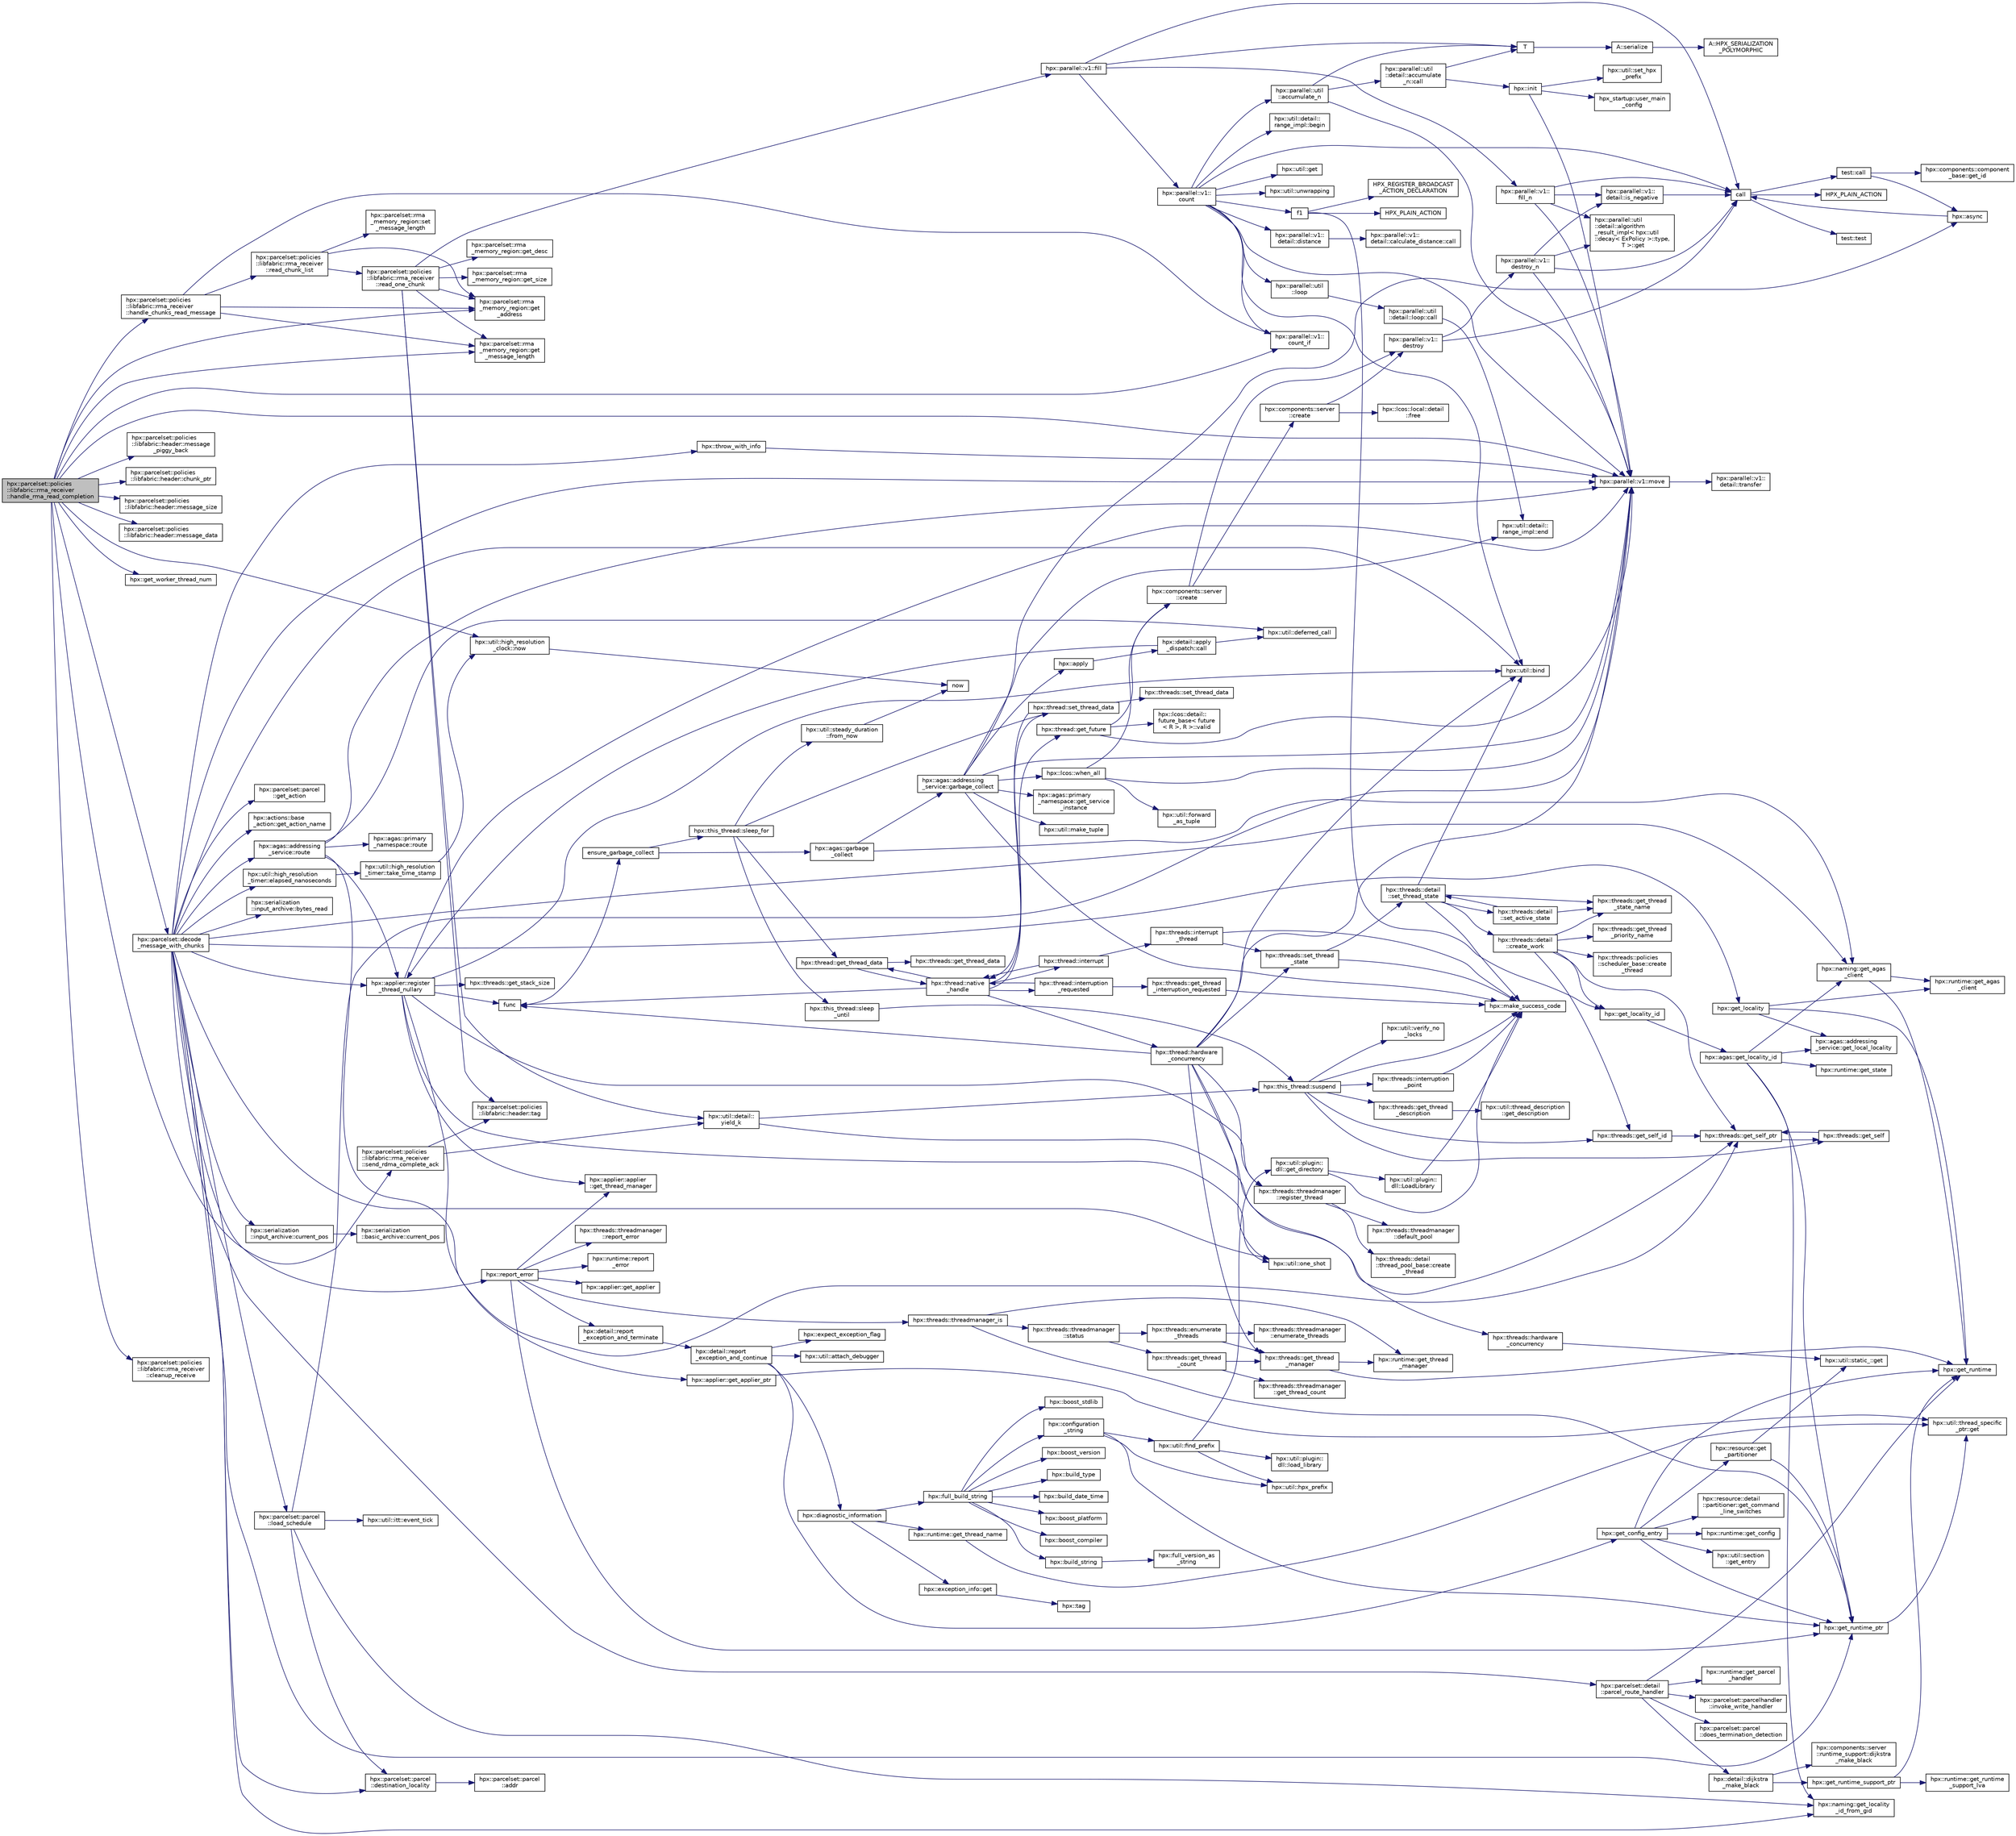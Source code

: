 digraph "hpx::parcelset::policies::libfabric::rma_receiver::handle_rma_read_completion"
{
  edge [fontname="Helvetica",fontsize="10",labelfontname="Helvetica",labelfontsize="10"];
  node [fontname="Helvetica",fontsize="10",shape=record];
  rankdir="LR";
  Node372 [label="hpx::parcelset::policies\l::libfabric::rma_receiver\l::handle_rma_read_completion",height=0.2,width=0.4,color="black", fillcolor="grey75", style="filled", fontcolor="black"];
  Node372 -> Node373 [color="midnightblue",fontsize="10",style="solid",fontname="Helvetica"];
  Node373 [label="hpx::parcelset::policies\l::libfabric::rma_receiver\l::handle_chunks_read_message",height=0.2,width=0.4,color="black", fillcolor="white", style="filled",URL="$d4/d56/structhpx_1_1parcelset_1_1policies_1_1libfabric_1_1rma__receiver.html#a79087e5bfb4d86268ade008c6ac13acf"];
  Node373 -> Node374 [color="midnightblue",fontsize="10",style="solid",fontname="Helvetica"];
  Node374 [label="hpx::parcelset::rma\l_memory_region::get\l_address",height=0.2,width=0.4,color="black", fillcolor="white", style="filled",URL="$d1/df4/structhpx_1_1parcelset_1_1rma__memory__region.html#aef4bd6acfe2d9a38b80d6820b1df28cf"];
  Node373 -> Node375 [color="midnightblue",fontsize="10",style="solid",fontname="Helvetica"];
  Node375 [label="hpx::parcelset::rma\l_memory_region::get\l_message_length",height=0.2,width=0.4,color="black", fillcolor="white", style="filled",URL="$d1/df4/structhpx_1_1parcelset_1_1rma__memory__region.html#a13f8517bb6783d6107751da9eb7e3176"];
  Node373 -> Node376 [color="midnightblue",fontsize="10",style="solid",fontname="Helvetica"];
  Node376 [label="hpx::parallel::v1::\lcount_if",height=0.2,width=0.4,color="black", fillcolor="white", style="filled",URL="$db/db9/namespacehpx_1_1parallel_1_1v1.html#ad836ff017ec208c2d6388a9b47b05ce0"];
  Node373 -> Node377 [color="midnightblue",fontsize="10",style="solid",fontname="Helvetica"];
  Node377 [label="hpx::parcelset::policies\l::libfabric::rma_receiver\l::read_chunk_list",height=0.2,width=0.4,color="black", fillcolor="white", style="filled",URL="$d4/d56/structhpx_1_1parcelset_1_1policies_1_1libfabric_1_1rma__receiver.html#a66bb8911dc443dfa1d2e89b831f2be08"];
  Node377 -> Node374 [color="midnightblue",fontsize="10",style="solid",fontname="Helvetica"];
  Node377 -> Node378 [color="midnightblue",fontsize="10",style="solid",fontname="Helvetica"];
  Node378 [label="hpx::parcelset::rma\l_memory_region::set\l_message_length",height=0.2,width=0.4,color="black", fillcolor="white", style="filled",URL="$d1/df4/structhpx_1_1parcelset_1_1rma__memory__region.html#ab533b0755130c66bca6f694a872c01d3"];
  Node377 -> Node379 [color="midnightblue",fontsize="10",style="solid",fontname="Helvetica"];
  Node379 [label="hpx::parcelset::policies\l::libfabric::rma_receiver\l::read_one_chunk",height=0.2,width=0.4,color="black", fillcolor="white", style="filled",URL="$d4/d56/structhpx_1_1parcelset_1_1policies_1_1libfabric_1_1rma__receiver.html#a32a8e087157faacd13fcb6a33bb9100d"];
  Node379 -> Node380 [color="midnightblue",fontsize="10",style="solid",fontname="Helvetica"];
  Node380 [label="hpx::parcelset::policies\l::libfabric::header::tag",height=0.2,width=0.4,color="black", fillcolor="white", style="filled",URL="$da/dfe/structhpx_1_1parcelset_1_1policies_1_1libfabric_1_1header.html#ab828f77e39ac4f4d6e5928b6f604793e"];
  Node379 -> Node374 [color="midnightblue",fontsize="10",style="solid",fontname="Helvetica"];
  Node379 -> Node381 [color="midnightblue",fontsize="10",style="solid",fontname="Helvetica"];
  Node381 [label="hpx::parcelset::rma\l_memory_region::get_desc",height=0.2,width=0.4,color="black", fillcolor="white", style="filled",URL="$d1/df4/structhpx_1_1parcelset_1_1rma__memory__region.html#a0c702186e3548a8b4a2887fa0a609481"];
  Node379 -> Node375 [color="midnightblue",fontsize="10",style="solid",fontname="Helvetica"];
  Node379 -> Node382 [color="midnightblue",fontsize="10",style="solid",fontname="Helvetica"];
  Node382 [label="hpx::parallel::v1::fill",height=0.2,width=0.4,color="black", fillcolor="white", style="filled",URL="$db/db9/namespacehpx_1_1parallel_1_1v1.html#a2e0f7399daabb5d675c4229ca3d71809"];
  Node382 -> Node383 [color="midnightblue",fontsize="10",style="solid",fontname="Helvetica"];
  Node383 [label="hpx::parallel::v1::\lfill_n",height=0.2,width=0.4,color="black", fillcolor="white", style="filled",URL="$db/db9/namespacehpx_1_1parallel_1_1v1.html#ac0cd28f401b453cbe1425b3f5ebc1b4b"];
  Node383 -> Node384 [color="midnightblue",fontsize="10",style="solid",fontname="Helvetica"];
  Node384 [label="hpx::parallel::v1::\ldetail::is_negative",height=0.2,width=0.4,color="black", fillcolor="white", style="filled",URL="$d2/ddd/namespacehpx_1_1parallel_1_1v1_1_1detail.html#adf2e40fc4b20ad0fd442ee3118a4d527"];
  Node384 -> Node385 [color="midnightblue",fontsize="10",style="solid",fontname="Helvetica"];
  Node385 [label="call",height=0.2,width=0.4,color="black", fillcolor="white", style="filled",URL="$d2/d67/promise__1620_8cpp.html#a58357f0b82bc761e1d0b9091ed563a70"];
  Node385 -> Node386 [color="midnightblue",fontsize="10",style="solid",fontname="Helvetica"];
  Node386 [label="test::test",height=0.2,width=0.4,color="black", fillcolor="white", style="filled",URL="$d8/d89/structtest.html#ab42d5ece712d716b04cb3f686f297a26"];
  Node385 -> Node387 [color="midnightblue",fontsize="10",style="solid",fontname="Helvetica"];
  Node387 [label="HPX_PLAIN_ACTION",height=0.2,width=0.4,color="black", fillcolor="white", style="filled",URL="$d2/d67/promise__1620_8cpp.html#ab96aab827a4b1fcaf66cfe0ba83fef23"];
  Node385 -> Node388 [color="midnightblue",fontsize="10",style="solid",fontname="Helvetica"];
  Node388 [label="test::call",height=0.2,width=0.4,color="black", fillcolor="white", style="filled",URL="$d8/d89/structtest.html#aeb29e7ed6518b9426ccf1344c52620ae"];
  Node388 -> Node389 [color="midnightblue",fontsize="10",style="solid",fontname="Helvetica"];
  Node389 [label="hpx::async",height=0.2,width=0.4,color="black", fillcolor="white", style="filled",URL="$d8/d83/namespacehpx.html#acb7d8e37b73b823956ce144f9a57eaa4"];
  Node389 -> Node385 [color="midnightblue",fontsize="10",style="solid",fontname="Helvetica"];
  Node388 -> Node390 [color="midnightblue",fontsize="10",style="solid",fontname="Helvetica"];
  Node390 [label="hpx::components::component\l_base::get_id",height=0.2,width=0.4,color="black", fillcolor="white", style="filled",URL="$d2/de6/classhpx_1_1components_1_1component__base.html#a4c8fd93514039bdf01c48d66d82b19cd"];
  Node383 -> Node391 [color="midnightblue",fontsize="10",style="solid",fontname="Helvetica"];
  Node391 [label="hpx::parallel::util\l::detail::algorithm\l_result_impl\< hpx::util\l::decay\< ExPolicy \>::type,\l T \>::get",height=0.2,width=0.4,color="black", fillcolor="white", style="filled",URL="$d2/d42/structhpx_1_1parallel_1_1util_1_1detail_1_1algorithm__result__impl.html#ab5b051e8ec74eff5e0e62fd63f5d377e"];
  Node383 -> Node392 [color="midnightblue",fontsize="10",style="solid",fontname="Helvetica"];
  Node392 [label="hpx::parallel::v1::move",height=0.2,width=0.4,color="black", fillcolor="white", style="filled",URL="$db/db9/namespacehpx_1_1parallel_1_1v1.html#aa7c4ede081ce786c9d1eb1adff495cfc"];
  Node392 -> Node393 [color="midnightblue",fontsize="10",style="solid",fontname="Helvetica"];
  Node393 [label="hpx::parallel::v1::\ldetail::transfer",height=0.2,width=0.4,color="black", fillcolor="white", style="filled",URL="$d2/ddd/namespacehpx_1_1parallel_1_1v1_1_1detail.html#ab1b56a05e1885ca7cc7ffa1804dd2f3c"];
  Node383 -> Node385 [color="midnightblue",fontsize="10",style="solid",fontname="Helvetica"];
  Node382 -> Node394 [color="midnightblue",fontsize="10",style="solid",fontname="Helvetica"];
  Node394 [label="hpx::parallel::v1::\lcount",height=0.2,width=0.4,color="black", fillcolor="white", style="filled",URL="$db/db9/namespacehpx_1_1parallel_1_1v1.html#a19d058114a2bd44801aab4176b188e23"];
  Node394 -> Node376 [color="midnightblue",fontsize="10",style="solid",fontname="Helvetica"];
  Node394 -> Node395 [color="midnightblue",fontsize="10",style="solid",fontname="Helvetica"];
  Node395 [label="f1",height=0.2,width=0.4,color="black", fillcolor="white", style="filled",URL="$d8/d8b/broadcast_8cpp.html#a1751fbd41f2529b84514a9dbd767959a"];
  Node395 -> Node396 [color="midnightblue",fontsize="10",style="solid",fontname="Helvetica"];
  Node396 [label="hpx::get_locality_id",height=0.2,width=0.4,color="black", fillcolor="white", style="filled",URL="$d8/d83/namespacehpx.html#a158d7c54a657bb364c1704033010697b",tooltip="Return the number of the locality this function is being called from. "];
  Node396 -> Node397 [color="midnightblue",fontsize="10",style="solid",fontname="Helvetica"];
  Node397 [label="hpx::agas::get_locality_id",height=0.2,width=0.4,color="black", fillcolor="white", style="filled",URL="$dc/d54/namespacehpx_1_1agas.html#a491cc2ddecdf0f1a9129900caa6a4d3e"];
  Node397 -> Node398 [color="midnightblue",fontsize="10",style="solid",fontname="Helvetica"];
  Node398 [label="hpx::get_runtime_ptr",height=0.2,width=0.4,color="black", fillcolor="white", style="filled",URL="$d8/d83/namespacehpx.html#af29daf2bb3e01b4d6495a1742b6cce64"];
  Node398 -> Node399 [color="midnightblue",fontsize="10",style="solid",fontname="Helvetica"];
  Node399 [label="hpx::util::thread_specific\l_ptr::get",height=0.2,width=0.4,color="black", fillcolor="white", style="filled",URL="$d4/d4c/structhpx_1_1util_1_1thread__specific__ptr.html#a3b27d8520710478aa41d1f74206bdba9"];
  Node397 -> Node400 [color="midnightblue",fontsize="10",style="solid",fontname="Helvetica"];
  Node400 [label="hpx::runtime::get_state",height=0.2,width=0.4,color="black", fillcolor="white", style="filled",URL="$d0/d7b/classhpx_1_1runtime.html#ab405f80e060dac95d624520f38b0524c"];
  Node397 -> Node401 [color="midnightblue",fontsize="10",style="solid",fontname="Helvetica"];
  Node401 [label="hpx::naming::get_agas\l_client",height=0.2,width=0.4,color="black", fillcolor="white", style="filled",URL="$d4/dc9/namespacehpx_1_1naming.html#a0408fffd5d34b620712a801b0ae3b032"];
  Node401 -> Node402 [color="midnightblue",fontsize="10",style="solid",fontname="Helvetica"];
  Node402 [label="hpx::get_runtime",height=0.2,width=0.4,color="black", fillcolor="white", style="filled",URL="$d8/d83/namespacehpx.html#aef902cc6c7dd3b9fbadf34d1e850a070"];
  Node401 -> Node403 [color="midnightblue",fontsize="10",style="solid",fontname="Helvetica"];
  Node403 [label="hpx::runtime::get_agas\l_client",height=0.2,width=0.4,color="black", fillcolor="white", style="filled",URL="$d0/d7b/classhpx_1_1runtime.html#aeb5dddd30d6b9861669af8ad44d1a96a"];
  Node397 -> Node404 [color="midnightblue",fontsize="10",style="solid",fontname="Helvetica"];
  Node404 [label="hpx::agas::addressing\l_service::get_local_locality",height=0.2,width=0.4,color="black", fillcolor="white", style="filled",URL="$db/d58/structhpx_1_1agas_1_1addressing__service.html#ab52c19a37c2a7a006c6c15f90ad0539c"];
  Node397 -> Node405 [color="midnightblue",fontsize="10",style="solid",fontname="Helvetica"];
  Node405 [label="hpx::naming::get_locality\l_id_from_gid",height=0.2,width=0.4,color="black", fillcolor="white", style="filled",URL="$d4/dc9/namespacehpx_1_1naming.html#a7fd43037784560bd04fda9b49e33529f"];
  Node395 -> Node406 [color="midnightblue",fontsize="10",style="solid",fontname="Helvetica"];
  Node406 [label="HPX_PLAIN_ACTION",height=0.2,width=0.4,color="black", fillcolor="white", style="filled",URL="$d8/d8b/broadcast_8cpp.html#a19685a0394ce6a99351f7a679f6eeefc"];
  Node395 -> Node407 [color="midnightblue",fontsize="10",style="solid",fontname="Helvetica"];
  Node407 [label="HPX_REGISTER_BROADCAST\l_ACTION_DECLARATION",height=0.2,width=0.4,color="black", fillcolor="white", style="filled",URL="$d7/d38/addressing__service_8cpp.html#a573d764d9cb34eec46a4bdffcf07875f"];
  Node394 -> Node408 [color="midnightblue",fontsize="10",style="solid",fontname="Helvetica"];
  Node408 [label="hpx::parallel::util\l::loop",height=0.2,width=0.4,color="black", fillcolor="white", style="filled",URL="$df/dc6/namespacehpx_1_1parallel_1_1util.html#a3f434e00f42929aac85debb8c5782213"];
  Node408 -> Node409 [color="midnightblue",fontsize="10",style="solid",fontname="Helvetica"];
  Node409 [label="hpx::parallel::util\l::detail::loop::call",height=0.2,width=0.4,color="black", fillcolor="white", style="filled",URL="$da/d06/structhpx_1_1parallel_1_1util_1_1detail_1_1loop.html#a5c5e8dbda782f09cdb7bc2509e3bf09e"];
  Node409 -> Node410 [color="midnightblue",fontsize="10",style="solid",fontname="Helvetica"];
  Node410 [label="hpx::util::detail::\lrange_impl::end",height=0.2,width=0.4,color="black", fillcolor="white", style="filled",URL="$d4/d4a/namespacehpx_1_1util_1_1detail_1_1range__impl.html#afb2ea48b0902f52ee4d8b764807b4316"];
  Node394 -> Node411 [color="midnightblue",fontsize="10",style="solid",fontname="Helvetica"];
  Node411 [label="hpx::util::bind",height=0.2,width=0.4,color="black", fillcolor="white", style="filled",URL="$df/dad/namespacehpx_1_1util.html#ad844caedf82a0173d6909d910c3e48c6"];
  Node394 -> Node392 [color="midnightblue",fontsize="10",style="solid",fontname="Helvetica"];
  Node394 -> Node412 [color="midnightblue",fontsize="10",style="solid",fontname="Helvetica"];
  Node412 [label="hpx::util::get",height=0.2,width=0.4,color="black", fillcolor="white", style="filled",URL="$df/dad/namespacehpx_1_1util.html#a5cbd3c41f03f4d4acaedaa4777e3cc02"];
  Node394 -> Node385 [color="midnightblue",fontsize="10",style="solid",fontname="Helvetica"];
  Node394 -> Node413 [color="midnightblue",fontsize="10",style="solid",fontname="Helvetica"];
  Node413 [label="hpx::parallel::v1::\ldetail::distance",height=0.2,width=0.4,color="black", fillcolor="white", style="filled",URL="$d2/ddd/namespacehpx_1_1parallel_1_1v1_1_1detail.html#a6bea3c6a5f470cad11f27ee6bab4a33f"];
  Node413 -> Node414 [color="midnightblue",fontsize="10",style="solid",fontname="Helvetica"];
  Node414 [label="hpx::parallel::v1::\ldetail::calculate_distance::call",height=0.2,width=0.4,color="black", fillcolor="white", style="filled",URL="$db/dfa/structhpx_1_1parallel_1_1v1_1_1detail_1_1calculate__distance.html#a950a6627830a7d019ac0e734b0a447bf"];
  Node394 -> Node415 [color="midnightblue",fontsize="10",style="solid",fontname="Helvetica"];
  Node415 [label="hpx::util::unwrapping",height=0.2,width=0.4,color="black", fillcolor="white", style="filled",URL="$df/dad/namespacehpx_1_1util.html#a7529d9ac687684c33403cdd1f9cef8e4"];
  Node394 -> Node416 [color="midnightblue",fontsize="10",style="solid",fontname="Helvetica"];
  Node416 [label="hpx::parallel::util\l::accumulate_n",height=0.2,width=0.4,color="black", fillcolor="white", style="filled",URL="$df/dc6/namespacehpx_1_1parallel_1_1util.html#af19f9a2722f97c2247ea5d0dbb5e2d25"];
  Node416 -> Node417 [color="midnightblue",fontsize="10",style="solid",fontname="Helvetica"];
  Node417 [label="hpx::parallel::util\l::detail::accumulate\l_n::call",height=0.2,width=0.4,color="black", fillcolor="white", style="filled",URL="$d8/d3b/structhpx_1_1parallel_1_1util_1_1detail_1_1accumulate__n.html#a765aceb8ab313fc92f7c4aaf70ccca8f"];
  Node417 -> Node418 [color="midnightblue",fontsize="10",style="solid",fontname="Helvetica"];
  Node418 [label="hpx::init",height=0.2,width=0.4,color="black", fillcolor="white", style="filled",URL="$d8/d83/namespacehpx.html#a3c694ea960b47c56b33351ba16e3d76b",tooltip="Main entry point for launching the HPX runtime system. "];
  Node418 -> Node419 [color="midnightblue",fontsize="10",style="solid",fontname="Helvetica"];
  Node419 [label="hpx::util::set_hpx\l_prefix",height=0.2,width=0.4,color="black", fillcolor="white", style="filled",URL="$df/dad/namespacehpx_1_1util.html#ae40a23c1ba0a48d9304dcf717a95793e"];
  Node418 -> Node420 [color="midnightblue",fontsize="10",style="solid",fontname="Helvetica"];
  Node420 [label="hpx_startup::user_main\l_config",height=0.2,width=0.4,color="black", fillcolor="white", style="filled",URL="$d3/dd2/namespacehpx__startup.html#aaac571d88bd3912a4225a23eb3261637"];
  Node418 -> Node392 [color="midnightblue",fontsize="10",style="solid",fontname="Helvetica"];
  Node417 -> Node421 [color="midnightblue",fontsize="10",style="solid",fontname="Helvetica"];
  Node421 [label="T",height=0.2,width=0.4,color="black", fillcolor="white", style="filled",URL="$db/d33/polymorphic__semiintrusive__template_8cpp.html#ad187658f9cb91c1312b39ae7e896f1ea"];
  Node421 -> Node422 [color="midnightblue",fontsize="10",style="solid",fontname="Helvetica"];
  Node422 [label="A::serialize",height=0.2,width=0.4,color="black", fillcolor="white", style="filled",URL="$d7/da0/struct_a.html#a5f5c287cf471e274ed9dda0da1592212"];
  Node422 -> Node423 [color="midnightblue",fontsize="10",style="solid",fontname="Helvetica"];
  Node423 [label="A::HPX_SERIALIZATION\l_POLYMORPHIC",height=0.2,width=0.4,color="black", fillcolor="white", style="filled",URL="$d7/da0/struct_a.html#ada978cc156cebbafddb1f3aa4c01918c"];
  Node416 -> Node392 [color="midnightblue",fontsize="10",style="solid",fontname="Helvetica"];
  Node416 -> Node421 [color="midnightblue",fontsize="10",style="solid",fontname="Helvetica"];
  Node394 -> Node424 [color="midnightblue",fontsize="10",style="solid",fontname="Helvetica"];
  Node424 [label="hpx::util::detail::\lrange_impl::begin",height=0.2,width=0.4,color="black", fillcolor="white", style="filled",URL="$d4/d4a/namespacehpx_1_1util_1_1detail_1_1range__impl.html#a31e165df2b865cdd961f35ce938db41a"];
  Node382 -> Node421 [color="midnightblue",fontsize="10",style="solid",fontname="Helvetica"];
  Node382 -> Node385 [color="midnightblue",fontsize="10",style="solid",fontname="Helvetica"];
  Node379 -> Node425 [color="midnightblue",fontsize="10",style="solid",fontname="Helvetica"];
  Node425 [label="hpx::parcelset::rma\l_memory_region::get_size",height=0.2,width=0.4,color="black", fillcolor="white", style="filled",URL="$d1/df4/structhpx_1_1parcelset_1_1rma__memory__region.html#adc65ada52b06e8ca16f28d192c6cbcb5"];
  Node379 -> Node426 [color="midnightblue",fontsize="10",style="solid",fontname="Helvetica"];
  Node426 [label="hpx::util::detail::\lyield_k",height=0.2,width=0.4,color="black", fillcolor="white", style="filled",URL="$d2/d8e/namespacehpx_1_1util_1_1detail.html#a6320105908993a100a64b66dd76698c1"];
  Node426 -> Node427 [color="midnightblue",fontsize="10",style="solid",fontname="Helvetica"];
  Node427 [label="hpx::threads::get_self_ptr",height=0.2,width=0.4,color="black", fillcolor="white", style="filled",URL="$d7/d28/namespacehpx_1_1threads.html#a22877ae347ad884cde3a51397dad6c53"];
  Node427 -> Node428 [color="midnightblue",fontsize="10",style="solid",fontname="Helvetica"];
  Node428 [label="hpx::threads::get_self",height=0.2,width=0.4,color="black", fillcolor="white", style="filled",URL="$d7/d28/namespacehpx_1_1threads.html#a07daf4d6d29233f20d66d41ab7b5b8e8"];
  Node428 -> Node427 [color="midnightblue",fontsize="10",style="solid",fontname="Helvetica"];
  Node426 -> Node429 [color="midnightblue",fontsize="10",style="solid",fontname="Helvetica"];
  Node429 [label="hpx::this_thread::suspend",height=0.2,width=0.4,color="black", fillcolor="white", style="filled",URL="$d9/d52/namespacehpx_1_1this__thread.html#aca220026fb3014c0881d129fe31c0073"];
  Node429 -> Node428 [color="midnightblue",fontsize="10",style="solid",fontname="Helvetica"];
  Node429 -> Node430 [color="midnightblue",fontsize="10",style="solid",fontname="Helvetica"];
  Node430 [label="hpx::threads::get_self_id",height=0.2,width=0.4,color="black", fillcolor="white", style="filled",URL="$d7/d28/namespacehpx_1_1threads.html#afafe0f900b9fac3d4ed3c747625c1cfe"];
  Node430 -> Node427 [color="midnightblue",fontsize="10",style="solid",fontname="Helvetica"];
  Node429 -> Node431 [color="midnightblue",fontsize="10",style="solid",fontname="Helvetica"];
  Node431 [label="hpx::threads::interruption\l_point",height=0.2,width=0.4,color="black", fillcolor="white", style="filled",URL="$d7/d28/namespacehpx_1_1threads.html#ada6ec56a12b050707311d8c628089059"];
  Node431 -> Node432 [color="midnightblue",fontsize="10",style="solid",fontname="Helvetica"];
  Node432 [label="hpx::make_success_code",height=0.2,width=0.4,color="black", fillcolor="white", style="filled",URL="$d8/d83/namespacehpx.html#a0e8512a8f49e2a6c8185061181419d8f",tooltip="Returns error_code(hpx::success, \"success\", mode). "];
  Node429 -> Node433 [color="midnightblue",fontsize="10",style="solid",fontname="Helvetica"];
  Node433 [label="hpx::util::verify_no\l_locks",height=0.2,width=0.4,color="black", fillcolor="white", style="filled",URL="$df/dad/namespacehpx_1_1util.html#ae0e1837ee6f09b79b26c2e788d2e9fc9"];
  Node429 -> Node434 [color="midnightblue",fontsize="10",style="solid",fontname="Helvetica"];
  Node434 [label="hpx::threads::get_thread\l_description",height=0.2,width=0.4,color="black", fillcolor="white", style="filled",URL="$d7/d28/namespacehpx_1_1threads.html#a42fc18a7a680f4e8bc633a4b4c956701"];
  Node434 -> Node435 [color="midnightblue",fontsize="10",style="solid",fontname="Helvetica"];
  Node435 [label="hpx::util::thread_description\l::get_description",height=0.2,width=0.4,color="black", fillcolor="white", style="filled",URL="$df/d9e/structhpx_1_1util_1_1thread__description.html#a8c834e14eca6eb228188022577f9f952"];
  Node429 -> Node432 [color="midnightblue",fontsize="10",style="solid",fontname="Helvetica"];
  Node372 -> Node436 [color="midnightblue",fontsize="10",style="solid",fontname="Helvetica"];
  Node436 [label="hpx::parcelset::policies\l::libfabric::header::message\l_piggy_back",height=0.2,width=0.4,color="black", fillcolor="white", style="filled",URL="$da/dfe/structhpx_1_1parcelset_1_1policies_1_1libfabric_1_1header.html#a7d7baee9f258d7a6e6a8b5cc0c03c169"];
  Node372 -> Node437 [color="midnightblue",fontsize="10",style="solid",fontname="Helvetica"];
  Node437 [label="hpx::parcelset::policies\l::libfabric::header::chunk_ptr",height=0.2,width=0.4,color="black", fillcolor="white", style="filled",URL="$da/dfe/structhpx_1_1parcelset_1_1policies_1_1libfabric_1_1header.html#acbb7e198ec969e2390bcf2e9c33ce68a"];
  Node372 -> Node438 [color="midnightblue",fontsize="10",style="solid",fontname="Helvetica"];
  Node438 [label="hpx::parcelset::policies\l::libfabric::header::message_size",height=0.2,width=0.4,color="black", fillcolor="white", style="filled",URL="$da/dfe/structhpx_1_1parcelset_1_1policies_1_1libfabric_1_1header.html#ac93eed5aa259fbcd24aeb9875421e72b"];
  Node372 -> Node374 [color="midnightblue",fontsize="10",style="solid",fontname="Helvetica"];
  Node372 -> Node375 [color="midnightblue",fontsize="10",style="solid",fontname="Helvetica"];
  Node372 -> Node439 [color="midnightblue",fontsize="10",style="solid",fontname="Helvetica"];
  Node439 [label="hpx::parcelset::policies\l::libfabric::header::message_data",height=0.2,width=0.4,color="black", fillcolor="white", style="filled",URL="$da/dfe/structhpx_1_1parcelset_1_1policies_1_1libfabric_1_1header.html#a87c961a03c9b1ec3fe689e57dcbc147e"];
  Node372 -> Node392 [color="midnightblue",fontsize="10",style="solid",fontname="Helvetica"];
  Node372 -> Node376 [color="midnightblue",fontsize="10",style="solid",fontname="Helvetica"];
  Node372 -> Node440 [color="midnightblue",fontsize="10",style="solid",fontname="Helvetica"];
  Node440 [label="hpx::util::high_resolution\l_clock::now",height=0.2,width=0.4,color="black", fillcolor="white", style="filled",URL="$dd/d16/structhpx_1_1util_1_1high__resolution__clock.html#aaf1ff59c3ef8d3b70696fadb0a55842c"];
  Node440 -> Node441 [color="midnightblue",fontsize="10",style="solid",fontname="Helvetica"];
  Node441 [label="now",height=0.2,width=0.4,color="black", fillcolor="white", style="filled",URL="$de/db3/1d__stencil__1__omp_8cpp.html#a89e9667753dccfac455bd37a7a3a7b16"];
  Node372 -> Node442 [color="midnightblue",fontsize="10",style="solid",fontname="Helvetica"];
  Node442 [label="hpx::get_worker_thread_num",height=0.2,width=0.4,color="black", fillcolor="white", style="filled",URL="$d8/d83/namespacehpx.html#ad438935ca2f8603f9cab036b68b34f36",tooltip="Return the number of the current OS-thread running in the runtime instance the current HPX-thread is ..."];
  Node372 -> Node443 [color="midnightblue",fontsize="10",style="solid",fontname="Helvetica"];
  Node443 [label="hpx::parcelset::decode\l_message_with_chunks",height=0.2,width=0.4,color="black", fillcolor="white", style="filled",URL="$d4/d41/namespacehpx_1_1parcelset.html#abb7d99e0c8aaa983f0851d9c5d4e78bf"];
  Node443 -> Node444 [color="midnightblue",fontsize="10",style="solid",fontname="Helvetica"];
  Node444 [label="hpx::serialization\l::input_archive::current_pos",height=0.2,width=0.4,color="black", fillcolor="white", style="filled",URL="$dc/d5c/structhpx_1_1serialization_1_1input__archive.html#a359074c330fd4d1a2e59880522c79ed5"];
  Node444 -> Node445 [color="midnightblue",fontsize="10",style="solid",fontname="Helvetica"];
  Node445 [label="hpx::serialization\l::basic_archive::current_pos",height=0.2,width=0.4,color="black", fillcolor="white", style="filled",URL="$dc/d15/structhpx_1_1serialization_1_1basic__archive.html#a772b16c2864be63d640392a5a3def156"];
  Node443 -> Node446 [color="midnightblue",fontsize="10",style="solid",fontname="Helvetica"];
  Node446 [label="hpx::util::high_resolution\l_timer::elapsed_nanoseconds",height=0.2,width=0.4,color="black", fillcolor="white", style="filled",URL="$d6/d0f/classhpx_1_1util_1_1high__resolution__timer.html#ace92217d04bfb8f44f2acf7ab6156033"];
  Node446 -> Node447 [color="midnightblue",fontsize="10",style="solid",fontname="Helvetica"];
  Node447 [label="hpx::util::high_resolution\l_timer::take_time_stamp",height=0.2,width=0.4,color="black", fillcolor="white", style="filled",URL="$d6/d0f/classhpx_1_1util_1_1high__resolution__timer.html#abdc7f9511dd3bfe1c5da2c38fe295851"];
  Node447 -> Node440 [color="midnightblue",fontsize="10",style="solid",fontname="Helvetica"];
  Node443 -> Node448 [color="midnightblue",fontsize="10",style="solid",fontname="Helvetica"];
  Node448 [label="hpx::parcelset::parcel\l::load_schedule",height=0.2,width=0.4,color="black", fillcolor="white", style="filled",URL="$d7/d11/classhpx_1_1parcelset_1_1parcel.html#ac3f20dd7230f4f038fa3df0362a74659"];
  Node448 -> Node449 [color="midnightblue",fontsize="10",style="solid",fontname="Helvetica"];
  Node449 [label="hpx::parcelset::parcel\l::destination_locality",height=0.2,width=0.4,color="black", fillcolor="white", style="filled",URL="$d7/d11/classhpx_1_1parcelset_1_1parcel.html#aaa10a98ee2caf5763b688786fee6d346"];
  Node449 -> Node450 [color="midnightblue",fontsize="10",style="solid",fontname="Helvetica"];
  Node450 [label="hpx::parcelset::parcel\l::addr",height=0.2,width=0.4,color="black", fillcolor="white", style="filled",URL="$d7/d11/classhpx_1_1parcelset_1_1parcel.html#a0b480471c167ca899eb631e4984ef72e"];
  Node448 -> Node392 [color="midnightblue",fontsize="10",style="solid",fontname="Helvetica"];
  Node448 -> Node451 [color="midnightblue",fontsize="10",style="solid",fontname="Helvetica"];
  Node451 [label="hpx::util::itt::event_tick",height=0.2,width=0.4,color="black", fillcolor="white", style="filled",URL="$d1/d2b/namespacehpx_1_1util_1_1itt.html#ac1f67404ece5811d186b3b4cc54f9b94"];
  Node448 -> Node405 [color="midnightblue",fontsize="10",style="solid",fontname="Helvetica"];
  Node443 -> Node452 [color="midnightblue",fontsize="10",style="solid",fontname="Helvetica"];
  Node452 [label="hpx::parcelset::parcel\l::get_action",height=0.2,width=0.4,color="black", fillcolor="white", style="filled",URL="$d7/d11/classhpx_1_1parcelset_1_1parcel.html#ae588965977f5f140e9ec161202e9a5b6"];
  Node443 -> Node453 [color="midnightblue",fontsize="10",style="solid",fontname="Helvetica"];
  Node453 [label="hpx::actions::base\l_action::get_action_name",height=0.2,width=0.4,color="black", fillcolor="white", style="filled",URL="$d9/de8/structhpx_1_1actions_1_1base__action.html#a29daf1e87ec0afdc63f7d97e3136aba7"];
  Node443 -> Node454 [color="midnightblue",fontsize="10",style="solid",fontname="Helvetica"];
  Node454 [label="hpx::get_locality",height=0.2,width=0.4,color="black", fillcolor="white", style="filled",URL="$d8/d83/namespacehpx.html#aa16b81ab9efec229b7b8810b1ec57dd5",tooltip="The function get_locality returns a reference to the locality prefix. "];
  Node454 -> Node402 [color="midnightblue",fontsize="10",style="solid",fontname="Helvetica"];
  Node454 -> Node403 [color="midnightblue",fontsize="10",style="solid",fontname="Helvetica"];
  Node454 -> Node404 [color="midnightblue",fontsize="10",style="solid",fontname="Helvetica"];
  Node443 -> Node398 [color="midnightblue",fontsize="10",style="solid",fontname="Helvetica"];
  Node443 -> Node405 [color="midnightblue",fontsize="10",style="solid",fontname="Helvetica"];
  Node443 -> Node449 [color="midnightblue",fontsize="10",style="solid",fontname="Helvetica"];
  Node443 -> Node401 [color="midnightblue",fontsize="10",style="solid",fontname="Helvetica"];
  Node443 -> Node455 [color="midnightblue",fontsize="10",style="solid",fontname="Helvetica"];
  Node455 [label="hpx::agas::addressing\l_service::route",height=0.2,width=0.4,color="black", fillcolor="white", style="filled",URL="$db/d58/structhpx_1_1agas_1_1addressing__service.html#a7ba78aaaea353576c92e10899bbbb471",tooltip="Route the given parcel to the appropriate AGAS service instance. "];
  Node455 -> Node427 [color="midnightblue",fontsize="10",style="solid",fontname="Helvetica"];
  Node455 -> Node456 [color="midnightblue",fontsize="10",style="solid",fontname="Helvetica"];
  Node456 [label="hpx::applier::register\l_thread_nullary",height=0.2,width=0.4,color="black", fillcolor="white", style="filled",URL="$d8/dcb/namespacehpx_1_1applier.html#a401cd1145927e58d74d1eb52aaccd936"];
  Node456 -> Node457 [color="midnightblue",fontsize="10",style="solid",fontname="Helvetica"];
  Node457 [label="hpx::applier::get_applier_ptr",height=0.2,width=0.4,color="black", fillcolor="white", style="filled",URL="$d8/dcb/namespacehpx_1_1applier.html#a617483cf2b77ad3a0aa428ade7b35299"];
  Node457 -> Node399 [color="midnightblue",fontsize="10",style="solid",fontname="Helvetica"];
  Node456 -> Node458 [color="midnightblue",fontsize="10",style="solid",fontname="Helvetica"];
  Node458 [label="func",height=0.2,width=0.4,color="black", fillcolor="white", style="filled",URL="$d8/dfd/id__type__ref__counting__1032_8cpp.html#ab811b86ea5107ffb3351fcaa29d2c652"];
  Node458 -> Node459 [color="midnightblue",fontsize="10",style="solid",fontname="Helvetica"];
  Node459 [label="ensure_garbage_collect",height=0.2,width=0.4,color="black", fillcolor="white", style="filled",URL="$d8/dfd/id__type__ref__counting__1032_8cpp.html#a5264b94bf7c262ac0e521fb290d476d5"];
  Node459 -> Node460 [color="midnightblue",fontsize="10",style="solid",fontname="Helvetica"];
  Node460 [label="hpx::this_thread::sleep_for",height=0.2,width=0.4,color="black", fillcolor="white", style="filled",URL="$d9/d52/namespacehpx_1_1this__thread.html#afc042a5a5fa52eef2d1d177a343435cf"];
  Node460 -> Node461 [color="midnightblue",fontsize="10",style="solid",fontname="Helvetica"];
  Node461 [label="hpx::this_thread::sleep\l_until",height=0.2,width=0.4,color="black", fillcolor="white", style="filled",URL="$d9/d52/namespacehpx_1_1this__thread.html#ae12a853980115b23ff0ab8ca06622658"];
  Node461 -> Node429 [color="midnightblue",fontsize="10",style="solid",fontname="Helvetica"];
  Node460 -> Node462 [color="midnightblue",fontsize="10",style="solid",fontname="Helvetica"];
  Node462 [label="hpx::util::steady_duration\l::from_now",height=0.2,width=0.4,color="black", fillcolor="white", style="filled",URL="$d9/d4f/classhpx_1_1util_1_1steady__duration.html#a0132206d767cd0f7395507b40111a153"];
  Node462 -> Node441 [color="midnightblue",fontsize="10",style="solid",fontname="Helvetica"];
  Node460 -> Node463 [color="midnightblue",fontsize="10",style="solid",fontname="Helvetica"];
  Node463 [label="hpx::thread::get_thread_data",height=0.2,width=0.4,color="black", fillcolor="white", style="filled",URL="$de/d9b/classhpx_1_1thread.html#a4535ef82cec3b953d2c941d20e3e3904"];
  Node463 -> Node464 [color="midnightblue",fontsize="10",style="solid",fontname="Helvetica"];
  Node464 [label="hpx::threads::get_thread_data",height=0.2,width=0.4,color="black", fillcolor="white", style="filled",URL="$d7/d28/namespacehpx_1_1threads.html#a8737931ff6303807225f735b2b384ae4"];
  Node463 -> Node465 [color="midnightblue",fontsize="10",style="solid",fontname="Helvetica"];
  Node465 [label="hpx::thread::native\l_handle",height=0.2,width=0.4,color="black", fillcolor="white", style="filled",URL="$de/d9b/classhpx_1_1thread.html#acf48190d264ab64c1c4ec99d0b421b5a"];
  Node465 -> Node466 [color="midnightblue",fontsize="10",style="solid",fontname="Helvetica"];
  Node466 [label="hpx::thread::hardware\l_concurrency",height=0.2,width=0.4,color="black", fillcolor="white", style="filled",URL="$de/d9b/classhpx_1_1thread.html#a8e4fff210e02485ba493bc3a2a956c03"];
  Node466 -> Node467 [color="midnightblue",fontsize="10",style="solid",fontname="Helvetica"];
  Node467 [label="hpx::threads::hardware\l_concurrency",height=0.2,width=0.4,color="black", fillcolor="white", style="filled",URL="$d7/d28/namespacehpx_1_1threads.html#aa8752a235478d2ad7b5ac467b63ab527"];
  Node467 -> Node468 [color="midnightblue",fontsize="10",style="solid",fontname="Helvetica"];
  Node468 [label="hpx::util::static_::get",height=0.2,width=0.4,color="black", fillcolor="white", style="filled",URL="$d3/dbb/structhpx_1_1util_1_1static__.html#a2967c633948a3bf17a3b5405ef5a8318"];
  Node466 -> Node458 [color="midnightblue",fontsize="10",style="solid",fontname="Helvetica"];
  Node466 -> Node411 [color="midnightblue",fontsize="10",style="solid",fontname="Helvetica"];
  Node466 -> Node469 [color="midnightblue",fontsize="10",style="solid",fontname="Helvetica"];
  Node469 [label="hpx::util::one_shot",height=0.2,width=0.4,color="black", fillcolor="white", style="filled",URL="$df/dad/namespacehpx_1_1util.html#a273e61be42a72415291e0ec0a4f28c7a"];
  Node466 -> Node392 [color="midnightblue",fontsize="10",style="solid",fontname="Helvetica"];
  Node466 -> Node470 [color="midnightblue",fontsize="10",style="solid",fontname="Helvetica"];
  Node470 [label="hpx::threads::get_thread\l_manager",height=0.2,width=0.4,color="black", fillcolor="white", style="filled",URL="$d7/d28/namespacehpx_1_1threads.html#a076973c3a53beadde7d967e22c4f6cce"];
  Node470 -> Node402 [color="midnightblue",fontsize="10",style="solid",fontname="Helvetica"];
  Node470 -> Node471 [color="midnightblue",fontsize="10",style="solid",fontname="Helvetica"];
  Node471 [label="hpx::runtime::get_thread\l_manager",height=0.2,width=0.4,color="black", fillcolor="white", style="filled",URL="$d0/d7b/classhpx_1_1runtime.html#a865b12d57fcd44a8d3dda3e35414f563"];
  Node466 -> Node472 [color="midnightblue",fontsize="10",style="solid",fontname="Helvetica"];
  Node472 [label="hpx::threads::threadmanager\l::register_thread",height=0.2,width=0.4,color="black", fillcolor="white", style="filled",URL="$d5/daa/classhpx_1_1threads_1_1threadmanager.html#a7f79c7578e08a60ca45eb276ce8133d8"];
  Node472 -> Node473 [color="midnightblue",fontsize="10",style="solid",fontname="Helvetica"];
  Node473 [label="hpx::threads::threadmanager\l::default_pool",height=0.2,width=0.4,color="black", fillcolor="white", style="filled",URL="$d5/daa/classhpx_1_1threads_1_1threadmanager.html#a851f067d03b5dd1c5e6a9a6a841e05df"];
  Node472 -> Node474 [color="midnightblue",fontsize="10",style="solid",fontname="Helvetica"];
  Node474 [label="hpx::threads::detail\l::thread_pool_base::create\l_thread",height=0.2,width=0.4,color="black", fillcolor="white", style="filled",URL="$de/dae/classhpx_1_1threads_1_1detail_1_1thread__pool__base.html#ad35d3779eef6f4528e62a26d71b34b34"];
  Node466 -> Node475 [color="midnightblue",fontsize="10",style="solid",fontname="Helvetica"];
  Node475 [label="hpx::threads::set_thread\l_state",height=0.2,width=0.4,color="black", fillcolor="white", style="filled",URL="$d7/d28/namespacehpx_1_1threads.html#ac0690ad16ad778bcc79dcd727cc33025",tooltip="Set the thread state of the thread referenced by the thread_id id. "];
  Node475 -> Node432 [color="midnightblue",fontsize="10",style="solid",fontname="Helvetica"];
  Node475 -> Node476 [color="midnightblue",fontsize="10",style="solid",fontname="Helvetica"];
  Node476 [label="hpx::threads::detail\l::set_thread_state",height=0.2,width=0.4,color="black", fillcolor="white", style="filled",URL="$d2/dd1/namespacehpx_1_1threads_1_1detail.html#af85ddc854c4a149bf1738eb1b111b9ab"];
  Node476 -> Node477 [color="midnightblue",fontsize="10",style="solid",fontname="Helvetica"];
  Node477 [label="hpx::threads::get_thread\l_state_name",height=0.2,width=0.4,color="black", fillcolor="white", style="filled",URL="$d7/d28/namespacehpx_1_1threads.html#a26f91ea8d2195f165c033241c5cd11db"];
  Node476 -> Node432 [color="midnightblue",fontsize="10",style="solid",fontname="Helvetica"];
  Node476 -> Node411 [color="midnightblue",fontsize="10",style="solid",fontname="Helvetica"];
  Node476 -> Node478 [color="midnightblue",fontsize="10",style="solid",fontname="Helvetica"];
  Node478 [label="hpx::threads::detail\l::set_active_state",height=0.2,width=0.4,color="black", fillcolor="white", style="filled",URL="$d2/dd1/namespacehpx_1_1threads_1_1detail.html#a45884a5bf04ad66a4f259231a3947e76"];
  Node478 -> Node477 [color="midnightblue",fontsize="10",style="solid",fontname="Helvetica"];
  Node478 -> Node476 [color="midnightblue",fontsize="10",style="solid",fontname="Helvetica"];
  Node476 -> Node479 [color="midnightblue",fontsize="10",style="solid",fontname="Helvetica"];
  Node479 [label="hpx::threads::detail\l::create_work",height=0.2,width=0.4,color="black", fillcolor="white", style="filled",URL="$d2/dd1/namespacehpx_1_1threads_1_1detail.html#ae22384a3c1b1a1940032fad068fb54b1"];
  Node479 -> Node477 [color="midnightblue",fontsize="10",style="solid",fontname="Helvetica"];
  Node479 -> Node480 [color="midnightblue",fontsize="10",style="solid",fontname="Helvetica"];
  Node480 [label="hpx::threads::get_thread\l_priority_name",height=0.2,width=0.4,color="black", fillcolor="white", style="filled",URL="$d7/d28/namespacehpx_1_1threads.html#a9c6b2fec0c1cf5b06ff83ce756ca6d42"];
  Node479 -> Node427 [color="midnightblue",fontsize="10",style="solid",fontname="Helvetica"];
  Node479 -> Node430 [color="midnightblue",fontsize="10",style="solid",fontname="Helvetica"];
  Node479 -> Node396 [color="midnightblue",fontsize="10",style="solid",fontname="Helvetica"];
  Node479 -> Node481 [color="midnightblue",fontsize="10",style="solid",fontname="Helvetica"];
  Node481 [label="hpx::threads::policies\l::scheduler_base::create\l_thread",height=0.2,width=0.4,color="black", fillcolor="white", style="filled",URL="$dd/d7e/structhpx_1_1threads_1_1policies_1_1scheduler__base.html#ad3b05cd7f363cc8e8410ce368c3794e0"];
  Node465 -> Node482 [color="midnightblue",fontsize="10",style="solid",fontname="Helvetica"];
  Node482 [label="hpx::thread::interrupt",height=0.2,width=0.4,color="black", fillcolor="white", style="filled",URL="$de/d9b/classhpx_1_1thread.html#ac34d0d033aa743c476a79dbc2e1a8a39"];
  Node482 -> Node483 [color="midnightblue",fontsize="10",style="solid",fontname="Helvetica"];
  Node483 [label="hpx::threads::interrupt\l_thread",height=0.2,width=0.4,color="black", fillcolor="white", style="filled",URL="$d7/d28/namespacehpx_1_1threads.html#a6bdda1a2aab61b9b13d274b5155d7e73"];
  Node483 -> Node432 [color="midnightblue",fontsize="10",style="solid",fontname="Helvetica"];
  Node483 -> Node475 [color="midnightblue",fontsize="10",style="solid",fontname="Helvetica"];
  Node482 -> Node465 [color="midnightblue",fontsize="10",style="solid",fontname="Helvetica"];
  Node465 -> Node484 [color="midnightblue",fontsize="10",style="solid",fontname="Helvetica"];
  Node484 [label="hpx::thread::interruption\l_requested",height=0.2,width=0.4,color="black", fillcolor="white", style="filled",URL="$de/d9b/classhpx_1_1thread.html#a33276bb4c20bbb0b1978944e18ef71b8"];
  Node484 -> Node485 [color="midnightblue",fontsize="10",style="solid",fontname="Helvetica"];
  Node485 [label="hpx::threads::get_thread\l_interruption_requested",height=0.2,width=0.4,color="black", fillcolor="white", style="filled",URL="$d7/d28/namespacehpx_1_1threads.html#ae64a7fdb8b5c8bac7be0c8282672a03b"];
  Node485 -> Node432 [color="midnightblue",fontsize="10",style="solid",fontname="Helvetica"];
  Node484 -> Node465 [color="midnightblue",fontsize="10",style="solid",fontname="Helvetica"];
  Node465 -> Node486 [color="midnightblue",fontsize="10",style="solid",fontname="Helvetica"];
  Node486 [label="hpx::thread::get_future",height=0.2,width=0.4,color="black", fillcolor="white", style="filled",URL="$de/d9b/classhpx_1_1thread.html#a87fdb0d8da826366fc190ed224900a64"];
  Node486 -> Node487 [color="midnightblue",fontsize="10",style="solid",fontname="Helvetica"];
  Node487 [label="hpx::lcos::detail::\lfuture_base\< future\l\< R \>, R \>::valid",height=0.2,width=0.4,color="black", fillcolor="white", style="filled",URL="$d5/dd7/classhpx_1_1lcos_1_1detail_1_1future__base.html#aaf7beb7374815614363033bd96573e75"];
  Node486 -> Node488 [color="midnightblue",fontsize="10",style="solid",fontname="Helvetica"];
  Node488 [label="hpx::components::server\l::create",height=0.2,width=0.4,color="black", fillcolor="white", style="filled",URL="$d2/da2/namespacehpx_1_1components_1_1server.html#ac776c89f3d68ceb910e8cee9fa937ab4",tooltip="Create arrays of components using their default constructor. "];
  Node488 -> Node489 [color="midnightblue",fontsize="10",style="solid",fontname="Helvetica"];
  Node489 [label="hpx::components::server\l::create",height=0.2,width=0.4,color="black", fillcolor="white", style="filled",URL="$d2/da2/namespacehpx_1_1components_1_1server.html#a77d26de181c97b444565e230577981bd"];
  Node489 -> Node490 [color="midnightblue",fontsize="10",style="solid",fontname="Helvetica"];
  Node490 [label="hpx::lcos::local::detail\l::free",height=0.2,width=0.4,color="black", fillcolor="white", style="filled",URL="$d4/dcb/namespacehpx_1_1lcos_1_1local_1_1detail.html#a55a940f019734e9bb045dc123cd80e48"];
  Node489 -> Node491 [color="midnightblue",fontsize="10",style="solid",fontname="Helvetica"];
  Node491 [label="hpx::parallel::v1::\ldestroy",height=0.2,width=0.4,color="black", fillcolor="white", style="filled",URL="$db/db9/namespacehpx_1_1parallel_1_1v1.html#acf303558375048e8a7cc9a2c2e09477f"];
  Node491 -> Node385 [color="midnightblue",fontsize="10",style="solid",fontname="Helvetica"];
  Node491 -> Node492 [color="midnightblue",fontsize="10",style="solid",fontname="Helvetica"];
  Node492 [label="hpx::parallel::v1::\ldestroy_n",height=0.2,width=0.4,color="black", fillcolor="white", style="filled",URL="$db/db9/namespacehpx_1_1parallel_1_1v1.html#a71d0691132a300690163f5636bcd5bd3"];
  Node492 -> Node384 [color="midnightblue",fontsize="10",style="solid",fontname="Helvetica"];
  Node492 -> Node391 [color="midnightblue",fontsize="10",style="solid",fontname="Helvetica"];
  Node492 -> Node392 [color="midnightblue",fontsize="10",style="solid",fontname="Helvetica"];
  Node492 -> Node385 [color="midnightblue",fontsize="10",style="solid",fontname="Helvetica"];
  Node488 -> Node491 [color="midnightblue",fontsize="10",style="solid",fontname="Helvetica"];
  Node486 -> Node392 [color="midnightblue",fontsize="10",style="solid",fontname="Helvetica"];
  Node465 -> Node463 [color="midnightblue",fontsize="10",style="solid",fontname="Helvetica"];
  Node465 -> Node493 [color="midnightblue",fontsize="10",style="solid",fontname="Helvetica"];
  Node493 [label="hpx::thread::set_thread_data",height=0.2,width=0.4,color="black", fillcolor="white", style="filled",URL="$de/d9b/classhpx_1_1thread.html#a7317a3cf5251f3b33c990449570d4cea"];
  Node493 -> Node494 [color="midnightblue",fontsize="10",style="solid",fontname="Helvetica"];
  Node494 [label="hpx::threads::set_thread_data",height=0.2,width=0.4,color="black", fillcolor="white", style="filled",URL="$d7/d28/namespacehpx_1_1threads.html#a00a625acc149fce3ae38e4340454acf7"];
  Node493 -> Node465 [color="midnightblue",fontsize="10",style="solid",fontname="Helvetica"];
  Node465 -> Node458 [color="midnightblue",fontsize="10",style="solid",fontname="Helvetica"];
  Node460 -> Node493 [color="midnightblue",fontsize="10",style="solid",fontname="Helvetica"];
  Node459 -> Node495 [color="midnightblue",fontsize="10",style="solid",fontname="Helvetica"];
  Node495 [label="hpx::agas::garbage\l_collect",height=0.2,width=0.4,color="black", fillcolor="white", style="filled",URL="$dc/d54/namespacehpx_1_1agas.html#a951337adc4f9bd6df00a50737468e911"];
  Node495 -> Node401 [color="midnightblue",fontsize="10",style="solid",fontname="Helvetica"];
  Node495 -> Node496 [color="midnightblue",fontsize="10",style="solid",fontname="Helvetica"];
  Node496 [label="hpx::agas::addressing\l_service::garbage_collect",height=0.2,width=0.4,color="black", fillcolor="white", style="filled",URL="$db/d58/structhpx_1_1agas_1_1addressing__service.html#a87dcae0eacf6e62d5103ebf516d86f63"];
  Node496 -> Node432 [color="midnightblue",fontsize="10",style="solid",fontname="Helvetica"];
  Node496 -> Node497 [color="midnightblue",fontsize="10",style="solid",fontname="Helvetica"];
  Node497 [label="hpx::agas::primary\l_namespace::get_service\l_instance",height=0.2,width=0.4,color="black", fillcolor="white", style="filled",URL="$d1/d43/structhpx_1_1agas_1_1primary__namespace.html#a7630ff0f30ff8c23b13b4672c5350e2e"];
  Node496 -> Node498 [color="midnightblue",fontsize="10",style="solid",fontname="Helvetica"];
  Node498 [label="hpx::util::make_tuple",height=0.2,width=0.4,color="black", fillcolor="white", style="filled",URL="$df/dad/namespacehpx_1_1util.html#a06fa74211a987d208e013f400a9f5328"];
  Node496 -> Node410 [color="midnightblue",fontsize="10",style="solid",fontname="Helvetica"];
  Node496 -> Node499 [color="midnightblue",fontsize="10",style="solid",fontname="Helvetica"];
  Node499 [label="hpx::apply",height=0.2,width=0.4,color="black", fillcolor="white", style="filled",URL="$d8/d83/namespacehpx.html#aa87762f0db0731d385f3fdfdb25d59fc"];
  Node499 -> Node500 [color="midnightblue",fontsize="10",style="solid",fontname="Helvetica"];
  Node500 [label="hpx::detail::apply\l_dispatch::call",height=0.2,width=0.4,color="black", fillcolor="white", style="filled",URL="$db/de8/structhpx_1_1detail_1_1apply__dispatch.html#a0755fab16d281e74bcff0f8045be9459"];
  Node500 -> Node456 [color="midnightblue",fontsize="10",style="solid",fontname="Helvetica"];
  Node500 -> Node501 [color="midnightblue",fontsize="10",style="solid",fontname="Helvetica"];
  Node501 [label="hpx::util::deferred_call",height=0.2,width=0.4,color="black", fillcolor="white", style="filled",URL="$df/dad/namespacehpx_1_1util.html#acdded623c658a7a3436f7e76bc9d881c"];
  Node496 -> Node392 [color="midnightblue",fontsize="10",style="solid",fontname="Helvetica"];
  Node496 -> Node389 [color="midnightblue",fontsize="10",style="solid",fontname="Helvetica"];
  Node496 -> Node502 [color="midnightblue",fontsize="10",style="solid",fontname="Helvetica"];
  Node502 [label="hpx::lcos::when_all",height=0.2,width=0.4,color="black", fillcolor="white", style="filled",URL="$d2/dc9/namespacehpx_1_1lcos.html#a1a6fb024d8690923fb185d5aee204d54"];
  Node502 -> Node503 [color="midnightblue",fontsize="10",style="solid",fontname="Helvetica"];
  Node503 [label="hpx::util::forward\l_as_tuple",height=0.2,width=0.4,color="black", fillcolor="white", style="filled",URL="$df/dad/namespacehpx_1_1util.html#ab7c31e3f24c3302a4f67b6735a6fa597"];
  Node502 -> Node392 [color="midnightblue",fontsize="10",style="solid",fontname="Helvetica"];
  Node502 -> Node488 [color="midnightblue",fontsize="10",style="solid",fontname="Helvetica"];
  Node456 -> Node411 [color="midnightblue",fontsize="10",style="solid",fontname="Helvetica"];
  Node456 -> Node469 [color="midnightblue",fontsize="10",style="solid",fontname="Helvetica"];
  Node456 -> Node392 [color="midnightblue",fontsize="10",style="solid",fontname="Helvetica"];
  Node456 -> Node504 [color="midnightblue",fontsize="10",style="solid",fontname="Helvetica"];
  Node504 [label="hpx::threads::get_stack_size",height=0.2,width=0.4,color="black", fillcolor="white", style="filled",URL="$d7/d28/namespacehpx_1_1threads.html#af597241b3c2785150be206737ca04aa6",tooltip="The get_stack_size function is part of the thread related API. It. "];
  Node456 -> Node505 [color="midnightblue",fontsize="10",style="solid",fontname="Helvetica"];
  Node505 [label="hpx::applier::applier\l::get_thread_manager",height=0.2,width=0.4,color="black", fillcolor="white", style="filled",URL="$da/dcb/classhpx_1_1applier_1_1applier.html#acc36d583973701e573be39da97bba866",tooltip="Access the thread-manager instance associated with this applier. "];
  Node456 -> Node472 [color="midnightblue",fontsize="10",style="solid",fontname="Helvetica"];
  Node455 -> Node501 [color="midnightblue",fontsize="10",style="solid",fontname="Helvetica"];
  Node455 -> Node392 [color="midnightblue",fontsize="10",style="solid",fontname="Helvetica"];
  Node455 -> Node506 [color="midnightblue",fontsize="10",style="solid",fontname="Helvetica"];
  Node506 [label="hpx::agas::primary\l_namespace::route",height=0.2,width=0.4,color="black", fillcolor="white", style="filled",URL="$d1/d43/structhpx_1_1agas_1_1primary__namespace.html#ade499e905ec7d763ef58c0cfb36be7bb"];
  Node443 -> Node392 [color="midnightblue",fontsize="10",style="solid",fontname="Helvetica"];
  Node443 -> Node507 [color="midnightblue",fontsize="10",style="solid",fontname="Helvetica"];
  Node507 [label="hpx::parcelset::detail\l::parcel_route_handler",height=0.2,width=0.4,color="black", fillcolor="white", style="filled",URL="$dc/d4e/namespacehpx_1_1parcelset_1_1detail.html#a55c002a0b37d788ab199e32a4a0cd3d7"];
  Node507 -> Node402 [color="midnightblue",fontsize="10",style="solid",fontname="Helvetica"];
  Node507 -> Node508 [color="midnightblue",fontsize="10",style="solid",fontname="Helvetica"];
  Node508 [label="hpx::runtime::get_parcel\l_handler",height=0.2,width=0.4,color="black", fillcolor="white", style="filled",URL="$d0/d7b/classhpx_1_1runtime.html#aa3997c2fc929d3bb84bcb100b4b66e8d"];
  Node507 -> Node509 [color="midnightblue",fontsize="10",style="solid",fontname="Helvetica"];
  Node509 [label="hpx::parcelset::parcelhandler\l::invoke_write_handler",height=0.2,width=0.4,color="black", fillcolor="white", style="filled",URL="$d4/d2f/classhpx_1_1parcelset_1_1parcelhandler.html#a35c27ee3649c6062572a389b4c386394"];
  Node507 -> Node510 [color="midnightblue",fontsize="10",style="solid",fontname="Helvetica"];
  Node510 [label="hpx::parcelset::parcel\l::does_termination_detection",height=0.2,width=0.4,color="black", fillcolor="white", style="filled",URL="$d7/d11/classhpx_1_1parcelset_1_1parcel.html#a8043db3115c5e00ec6988bdd4e5eab91"];
  Node507 -> Node511 [color="midnightblue",fontsize="10",style="solid",fontname="Helvetica"];
  Node511 [label="hpx::detail::dijkstra\l_make_black",height=0.2,width=0.4,color="black", fillcolor="white", style="filled",URL="$d5/dbe/namespacehpx_1_1detail.html#ac6d90f314ffbe8f7bbe3f3e34b2f6aa5"];
  Node511 -> Node512 [color="midnightblue",fontsize="10",style="solid",fontname="Helvetica"];
  Node512 [label="hpx::get_runtime_support_ptr",height=0.2,width=0.4,color="black", fillcolor="white", style="filled",URL="$d8/d83/namespacehpx.html#ac8bb2dbc9d69dce929180e2679a9f56f"];
  Node512 -> Node402 [color="midnightblue",fontsize="10",style="solid",fontname="Helvetica"];
  Node512 -> Node513 [color="midnightblue",fontsize="10",style="solid",fontname="Helvetica"];
  Node513 [label="hpx::runtime::get_runtime\l_support_lva",height=0.2,width=0.4,color="black", fillcolor="white", style="filled",URL="$d0/d7b/classhpx_1_1runtime.html#aa284ae9894186555459b37cef96ab1f2"];
  Node511 -> Node514 [color="midnightblue",fontsize="10",style="solid",fontname="Helvetica"];
  Node514 [label="hpx::components::server\l::runtime_support::dijkstra\l_make_black",height=0.2,width=0.4,color="black", fillcolor="white", style="filled",URL="$d8/d25/classhpx_1_1components_1_1server_1_1runtime__support.html#a003e2dcc7a6c16cf79ee72c8967563f4"];
  Node443 -> Node515 [color="midnightblue",fontsize="10",style="solid",fontname="Helvetica"];
  Node515 [label="hpx::serialization\l::input_archive::bytes_read",height=0.2,width=0.4,color="black", fillcolor="white", style="filled",URL="$dc/d5c/structhpx_1_1serialization_1_1input__archive.html#a001e96ec45246fc1a3daa6dd10960323"];
  Node443 -> Node456 [color="midnightblue",fontsize="10",style="solid",fontname="Helvetica"];
  Node443 -> Node411 [color="midnightblue",fontsize="10",style="solid",fontname="Helvetica"];
  Node443 -> Node469 [color="midnightblue",fontsize="10",style="solid",fontname="Helvetica"];
  Node443 -> Node516 [color="midnightblue",fontsize="10",style="solid",fontname="Helvetica"];
  Node516 [label="hpx::report_error",height=0.2,width=0.4,color="black", fillcolor="white", style="filled",URL="$d8/d83/namespacehpx.html#ad3a47f9cb15f1800be181e4f249a0ede",tooltip="The function report_error reports the given exception to the console. "];
  Node516 -> Node517 [color="midnightblue",fontsize="10",style="solid",fontname="Helvetica"];
  Node517 [label="hpx::threads::threadmanager_is",height=0.2,width=0.4,color="black", fillcolor="white", style="filled",URL="$d7/d28/namespacehpx_1_1threads.html#a79ebd37a6bd090d20a14cc85df4b6f73"];
  Node517 -> Node398 [color="midnightblue",fontsize="10",style="solid",fontname="Helvetica"];
  Node517 -> Node471 [color="midnightblue",fontsize="10",style="solid",fontname="Helvetica"];
  Node517 -> Node518 [color="midnightblue",fontsize="10",style="solid",fontname="Helvetica"];
  Node518 [label="hpx::threads::threadmanager\l::status",height=0.2,width=0.4,color="black", fillcolor="white", style="filled",URL="$d5/daa/classhpx_1_1threads_1_1threadmanager.html#ad356526186c9d3ebfd1677bea135141c",tooltip="Return whether the thread manager is still running This returns the \"minimal state\", i.e. the state of the least advanced thread pool. "];
  Node518 -> Node519 [color="midnightblue",fontsize="10",style="solid",fontname="Helvetica"];
  Node519 [label="hpx::threads::get_thread\l_count",height=0.2,width=0.4,color="black", fillcolor="white", style="filled",URL="$d7/d28/namespacehpx_1_1threads.html#ae2b675b9517381442c7201c041033680"];
  Node519 -> Node470 [color="midnightblue",fontsize="10",style="solid",fontname="Helvetica"];
  Node519 -> Node520 [color="midnightblue",fontsize="10",style="solid",fontname="Helvetica"];
  Node520 [label="hpx::threads::threadmanager\l::get_thread_count",height=0.2,width=0.4,color="black", fillcolor="white", style="filled",URL="$d5/daa/classhpx_1_1threads_1_1threadmanager.html#a99c0004e6ed0e91a033720b7f52ab5b8",tooltip="return the number of HPX-threads with the given state "];
  Node518 -> Node521 [color="midnightblue",fontsize="10",style="solid",fontname="Helvetica"];
  Node521 [label="hpx::threads::enumerate\l_threads",height=0.2,width=0.4,color="black", fillcolor="white", style="filled",URL="$d7/d28/namespacehpx_1_1threads.html#a5dd2cea272f81a19d4f61470851a29cf"];
  Node521 -> Node470 [color="midnightblue",fontsize="10",style="solid",fontname="Helvetica"];
  Node521 -> Node522 [color="midnightblue",fontsize="10",style="solid",fontname="Helvetica"];
  Node522 [label="hpx::threads::threadmanager\l::enumerate_threads",height=0.2,width=0.4,color="black", fillcolor="white", style="filled",URL="$d5/daa/classhpx_1_1threads_1_1threadmanager.html#a8cdd7f11e2411b7943e10fb628aab40a"];
  Node516 -> Node398 [color="midnightblue",fontsize="10",style="solid",fontname="Helvetica"];
  Node516 -> Node523 [color="midnightblue",fontsize="10",style="solid",fontname="Helvetica"];
  Node523 [label="hpx::runtime::report\l_error",height=0.2,width=0.4,color="black", fillcolor="white", style="filled",URL="$d0/d7b/classhpx_1_1runtime.html#a4145758864f4163a0dae50f0943a299a"];
  Node516 -> Node524 [color="midnightblue",fontsize="10",style="solid",fontname="Helvetica"];
  Node524 [label="hpx::detail::report\l_exception_and_terminate",height=0.2,width=0.4,color="black", fillcolor="white", style="filled",URL="$d5/dbe/namespacehpx_1_1detail.html#a9a5760040a99bb3999e3b3ab7568c2bd"];
  Node524 -> Node525 [color="midnightblue",fontsize="10",style="solid",fontname="Helvetica"];
  Node525 [label="hpx::detail::report\l_exception_and_continue",height=0.2,width=0.4,color="black", fillcolor="white", style="filled",URL="$d5/dbe/namespacehpx_1_1detail.html#ab7d43ed0cea021534098b96531ccccd4"];
  Node525 -> Node526 [color="midnightblue",fontsize="10",style="solid",fontname="Helvetica"];
  Node526 [label="hpx::expect_exception_flag",height=0.2,width=0.4,color="black", fillcolor="white", style="filled",URL="$d8/d83/namespacehpx.html#ab67c753a0a830fd90332e88a18377f90"];
  Node525 -> Node527 [color="midnightblue",fontsize="10",style="solid",fontname="Helvetica"];
  Node527 [label="hpx::get_config_entry",height=0.2,width=0.4,color="black", fillcolor="white", style="filled",URL="$d8/d83/namespacehpx.html#a097240e6744bc8905f708932da401835",tooltip="Retrieve the string value of a configuration entry given by key. "];
  Node527 -> Node398 [color="midnightblue",fontsize="10",style="solid",fontname="Helvetica"];
  Node527 -> Node402 [color="midnightblue",fontsize="10",style="solid",fontname="Helvetica"];
  Node527 -> Node528 [color="midnightblue",fontsize="10",style="solid",fontname="Helvetica"];
  Node528 [label="hpx::runtime::get_config",height=0.2,width=0.4,color="black", fillcolor="white", style="filled",URL="$d0/d7b/classhpx_1_1runtime.html#a0bfe0241e54b1fe1dd4ec181d944de43",tooltip="access configuration information "];
  Node527 -> Node529 [color="midnightblue",fontsize="10",style="solid",fontname="Helvetica"];
  Node529 [label="hpx::util::section\l::get_entry",height=0.2,width=0.4,color="black", fillcolor="white", style="filled",URL="$dd/de4/classhpx_1_1util_1_1section.html#a02ac2ca2a4490347405dec03df46af88"];
  Node527 -> Node530 [color="midnightblue",fontsize="10",style="solid",fontname="Helvetica"];
  Node530 [label="hpx::resource::get\l_partitioner",height=0.2,width=0.4,color="black", fillcolor="white", style="filled",URL="$dd/da5/namespacehpx_1_1resource.html#af91354c369d9a22a00581d6b6da7d0ee"];
  Node530 -> Node468 [color="midnightblue",fontsize="10",style="solid",fontname="Helvetica"];
  Node530 -> Node398 [color="midnightblue",fontsize="10",style="solid",fontname="Helvetica"];
  Node527 -> Node531 [color="midnightblue",fontsize="10",style="solid",fontname="Helvetica"];
  Node531 [label="hpx::resource::detail\l::partitioner::get_command\l_line_switches",height=0.2,width=0.4,color="black", fillcolor="white", style="filled",URL="$d0/dab/classhpx_1_1resource_1_1detail_1_1partitioner.html#a16fe01dd59b2c89bd556788b5713522e"];
  Node525 -> Node532 [color="midnightblue",fontsize="10",style="solid",fontname="Helvetica"];
  Node532 [label="hpx::util::attach_debugger",height=0.2,width=0.4,color="black", fillcolor="white", style="filled",URL="$df/dad/namespacehpx_1_1util.html#a4d53a5f5c04d022a87d71b19af5d14f3"];
  Node525 -> Node533 [color="midnightblue",fontsize="10",style="solid",fontname="Helvetica"];
  Node533 [label="hpx::diagnostic_information",height=0.2,width=0.4,color="black", fillcolor="white", style="filled",URL="$d8/d83/namespacehpx.html#af59d165ab289edc23121bae716d73b81",tooltip="Extract the diagnostic information embedded in the given exception and return a string holding a form..."];
  Node533 -> Node534 [color="midnightblue",fontsize="10",style="solid",fontname="Helvetica"];
  Node534 [label="hpx::exception_info::get",height=0.2,width=0.4,color="black", fillcolor="white", style="filled",URL="$d9/dd9/classhpx_1_1exception__info.html#a5185a3dd356feafdff056cc4004d15b4"];
  Node534 -> Node535 [color="midnightblue",fontsize="10",style="solid",fontname="Helvetica"];
  Node535 [label="hpx::tag",height=0.2,width=0.4,color="black", fillcolor="white", style="filled",URL="$d8/d83/namespacehpx.html#ab8a2c6d15512607b77dc35c2cbffbd24"];
  Node533 -> Node536 [color="midnightblue",fontsize="10",style="solid",fontname="Helvetica"];
  Node536 [label="hpx::runtime::get_thread_name",height=0.2,width=0.4,color="black", fillcolor="white", style="filled",URL="$d0/d7b/classhpx_1_1runtime.html#adeb6fca03ce5ab9019872891481aa31f",tooltip="Return the name of the calling thread. "];
  Node536 -> Node399 [color="midnightblue",fontsize="10",style="solid",fontname="Helvetica"];
  Node533 -> Node537 [color="midnightblue",fontsize="10",style="solid",fontname="Helvetica"];
  Node537 [label="hpx::full_build_string",height=0.2,width=0.4,color="black", fillcolor="white", style="filled",URL="$d8/d83/namespacehpx.html#a6356ac723faa377908f86f070bd8af50"];
  Node537 -> Node538 [color="midnightblue",fontsize="10",style="solid",fontname="Helvetica"];
  Node538 [label="hpx::configuration\l_string",height=0.2,width=0.4,color="black", fillcolor="white", style="filled",URL="$d8/d83/namespacehpx.html#a314bf4bb346f74f65dbeda6dd5c5c82f"];
  Node538 -> Node398 [color="midnightblue",fontsize="10",style="solid",fontname="Helvetica"];
  Node538 -> Node539 [color="midnightblue",fontsize="10",style="solid",fontname="Helvetica"];
  Node539 [label="hpx::util::hpx_prefix",height=0.2,width=0.4,color="black", fillcolor="white", style="filled",URL="$df/dad/namespacehpx_1_1util.html#aab21c18980f75f3cc7bd7b755bdbdc6b"];
  Node538 -> Node540 [color="midnightblue",fontsize="10",style="solid",fontname="Helvetica"];
  Node540 [label="hpx::util::find_prefix",height=0.2,width=0.4,color="black", fillcolor="white", style="filled",URL="$df/dad/namespacehpx_1_1util.html#a79cab38371db8f11ae36b86fce3cab5c"];
  Node540 -> Node541 [color="midnightblue",fontsize="10",style="solid",fontname="Helvetica"];
  Node541 [label="hpx::util::plugin::\ldll::load_library",height=0.2,width=0.4,color="black", fillcolor="white", style="filled",URL="$d0/dc3/classhpx_1_1util_1_1plugin_1_1dll.html#a38f20564e139edb102c6700703d2fa4f"];
  Node540 -> Node539 [color="midnightblue",fontsize="10",style="solid",fontname="Helvetica"];
  Node540 -> Node542 [color="midnightblue",fontsize="10",style="solid",fontname="Helvetica"];
  Node542 [label="hpx::util::plugin::\ldll::get_directory",height=0.2,width=0.4,color="black", fillcolor="white", style="filled",URL="$d0/dc3/classhpx_1_1util_1_1plugin_1_1dll.html#a4008f67f9ed808f4edd267ba01e3bbd5"];
  Node542 -> Node543 [color="midnightblue",fontsize="10",style="solid",fontname="Helvetica"];
  Node543 [label="hpx::util::plugin::\ldll::LoadLibrary",height=0.2,width=0.4,color="black", fillcolor="white", style="filled",URL="$d0/dc3/classhpx_1_1util_1_1plugin_1_1dll.html#a7f2cf014cade358a70fa428a998c3cd1"];
  Node543 -> Node432 [color="midnightblue",fontsize="10",style="solid",fontname="Helvetica"];
  Node542 -> Node432 [color="midnightblue",fontsize="10",style="solid",fontname="Helvetica"];
  Node537 -> Node544 [color="midnightblue",fontsize="10",style="solid",fontname="Helvetica"];
  Node544 [label="hpx::build_string",height=0.2,width=0.4,color="black", fillcolor="white", style="filled",URL="$d8/d83/namespacehpx.html#adc82209c87d55433ff5604a6fb19ca66"];
  Node544 -> Node545 [color="midnightblue",fontsize="10",style="solid",fontname="Helvetica"];
  Node545 [label="hpx::full_version_as\l_string",height=0.2,width=0.4,color="black", fillcolor="white", style="filled",URL="$d8/d83/namespacehpx.html#a0f891c85c7320001d235de4e5aba5fc3"];
  Node537 -> Node546 [color="midnightblue",fontsize="10",style="solid",fontname="Helvetica"];
  Node546 [label="hpx::boost_version",height=0.2,width=0.4,color="black", fillcolor="white", style="filled",URL="$d8/d83/namespacehpx.html#ab474bf184fe10b2f332fc14bd65c3dae"];
  Node537 -> Node547 [color="midnightblue",fontsize="10",style="solid",fontname="Helvetica"];
  Node547 [label="hpx::build_type",height=0.2,width=0.4,color="black", fillcolor="white", style="filled",URL="$d8/d83/namespacehpx.html#af7c29c62225ed585c36fbc9be38fffc0"];
  Node537 -> Node548 [color="midnightblue",fontsize="10",style="solid",fontname="Helvetica"];
  Node548 [label="hpx::build_date_time",height=0.2,width=0.4,color="black", fillcolor="white", style="filled",URL="$d8/d83/namespacehpx.html#abd3055ab7d4d58175fd6ac1512cdceec"];
  Node537 -> Node549 [color="midnightblue",fontsize="10",style="solid",fontname="Helvetica"];
  Node549 [label="hpx::boost_platform",height=0.2,width=0.4,color="black", fillcolor="white", style="filled",URL="$d8/d83/namespacehpx.html#aa1a48fe103a0bee246d73f3154523a41"];
  Node537 -> Node550 [color="midnightblue",fontsize="10",style="solid",fontname="Helvetica"];
  Node550 [label="hpx::boost_compiler",height=0.2,width=0.4,color="black", fillcolor="white", style="filled",URL="$d8/d83/namespacehpx.html#a110962f40d87fc05942376350a09ce84"];
  Node537 -> Node551 [color="midnightblue",fontsize="10",style="solid",fontname="Helvetica"];
  Node551 [label="hpx::boost_stdlib",height=0.2,width=0.4,color="black", fillcolor="white", style="filled",URL="$d8/d83/namespacehpx.html#ad9c2b7309f491f001945f8633b99a538"];
  Node516 -> Node552 [color="midnightblue",fontsize="10",style="solid",fontname="Helvetica"];
  Node552 [label="hpx::applier::get_applier",height=0.2,width=0.4,color="black", fillcolor="white", style="filled",URL="$d8/dcb/namespacehpx_1_1applier.html#aba1147ab54a476403b37f20a39b1e239"];
  Node516 -> Node505 [color="midnightblue",fontsize="10",style="solid",fontname="Helvetica"];
  Node516 -> Node553 [color="midnightblue",fontsize="10",style="solid",fontname="Helvetica"];
  Node553 [label="hpx::threads::threadmanager\l::report_error",height=0.2,width=0.4,color="black", fillcolor="white", style="filled",URL="$d5/daa/classhpx_1_1threads_1_1threadmanager.html#a5a58356c968bebc3aafc1276b5ca8ff2",tooltip="API functions forwarding to notification policy. "];
  Node443 -> Node554 [color="midnightblue",fontsize="10",style="solid",fontname="Helvetica"];
  Node554 [label="hpx::throw_with_info",height=0.2,width=0.4,color="black", fillcolor="white", style="filled",URL="$d8/d83/namespacehpx.html#a5b4114afa3b2621be9c2581392931950"];
  Node554 -> Node392 [color="midnightblue",fontsize="10",style="solid",fontname="Helvetica"];
  Node372 -> Node555 [color="midnightblue",fontsize="10",style="solid",fontname="Helvetica"];
  Node555 [label="hpx::parcelset::policies\l::libfabric::rma_receiver\l::send_rdma_complete_ack",height=0.2,width=0.4,color="black", fillcolor="white", style="filled",URL="$d4/d56/structhpx_1_1parcelset_1_1policies_1_1libfabric_1_1rma__receiver.html#ad6ea8a24b18d906cc4e93f79b18b4021"];
  Node555 -> Node380 [color="midnightblue",fontsize="10",style="solid",fontname="Helvetica"];
  Node555 -> Node426 [color="midnightblue",fontsize="10",style="solid",fontname="Helvetica"];
  Node372 -> Node556 [color="midnightblue",fontsize="10",style="solid",fontname="Helvetica"];
  Node556 [label="hpx::parcelset::policies\l::libfabric::rma_receiver\l::cleanup_receive",height=0.2,width=0.4,color="black", fillcolor="white", style="filled",URL="$d4/d56/structhpx_1_1parcelset_1_1policies_1_1libfabric_1_1rma__receiver.html#ab89c0a2ce39460a528e99f3636592083"];
}
